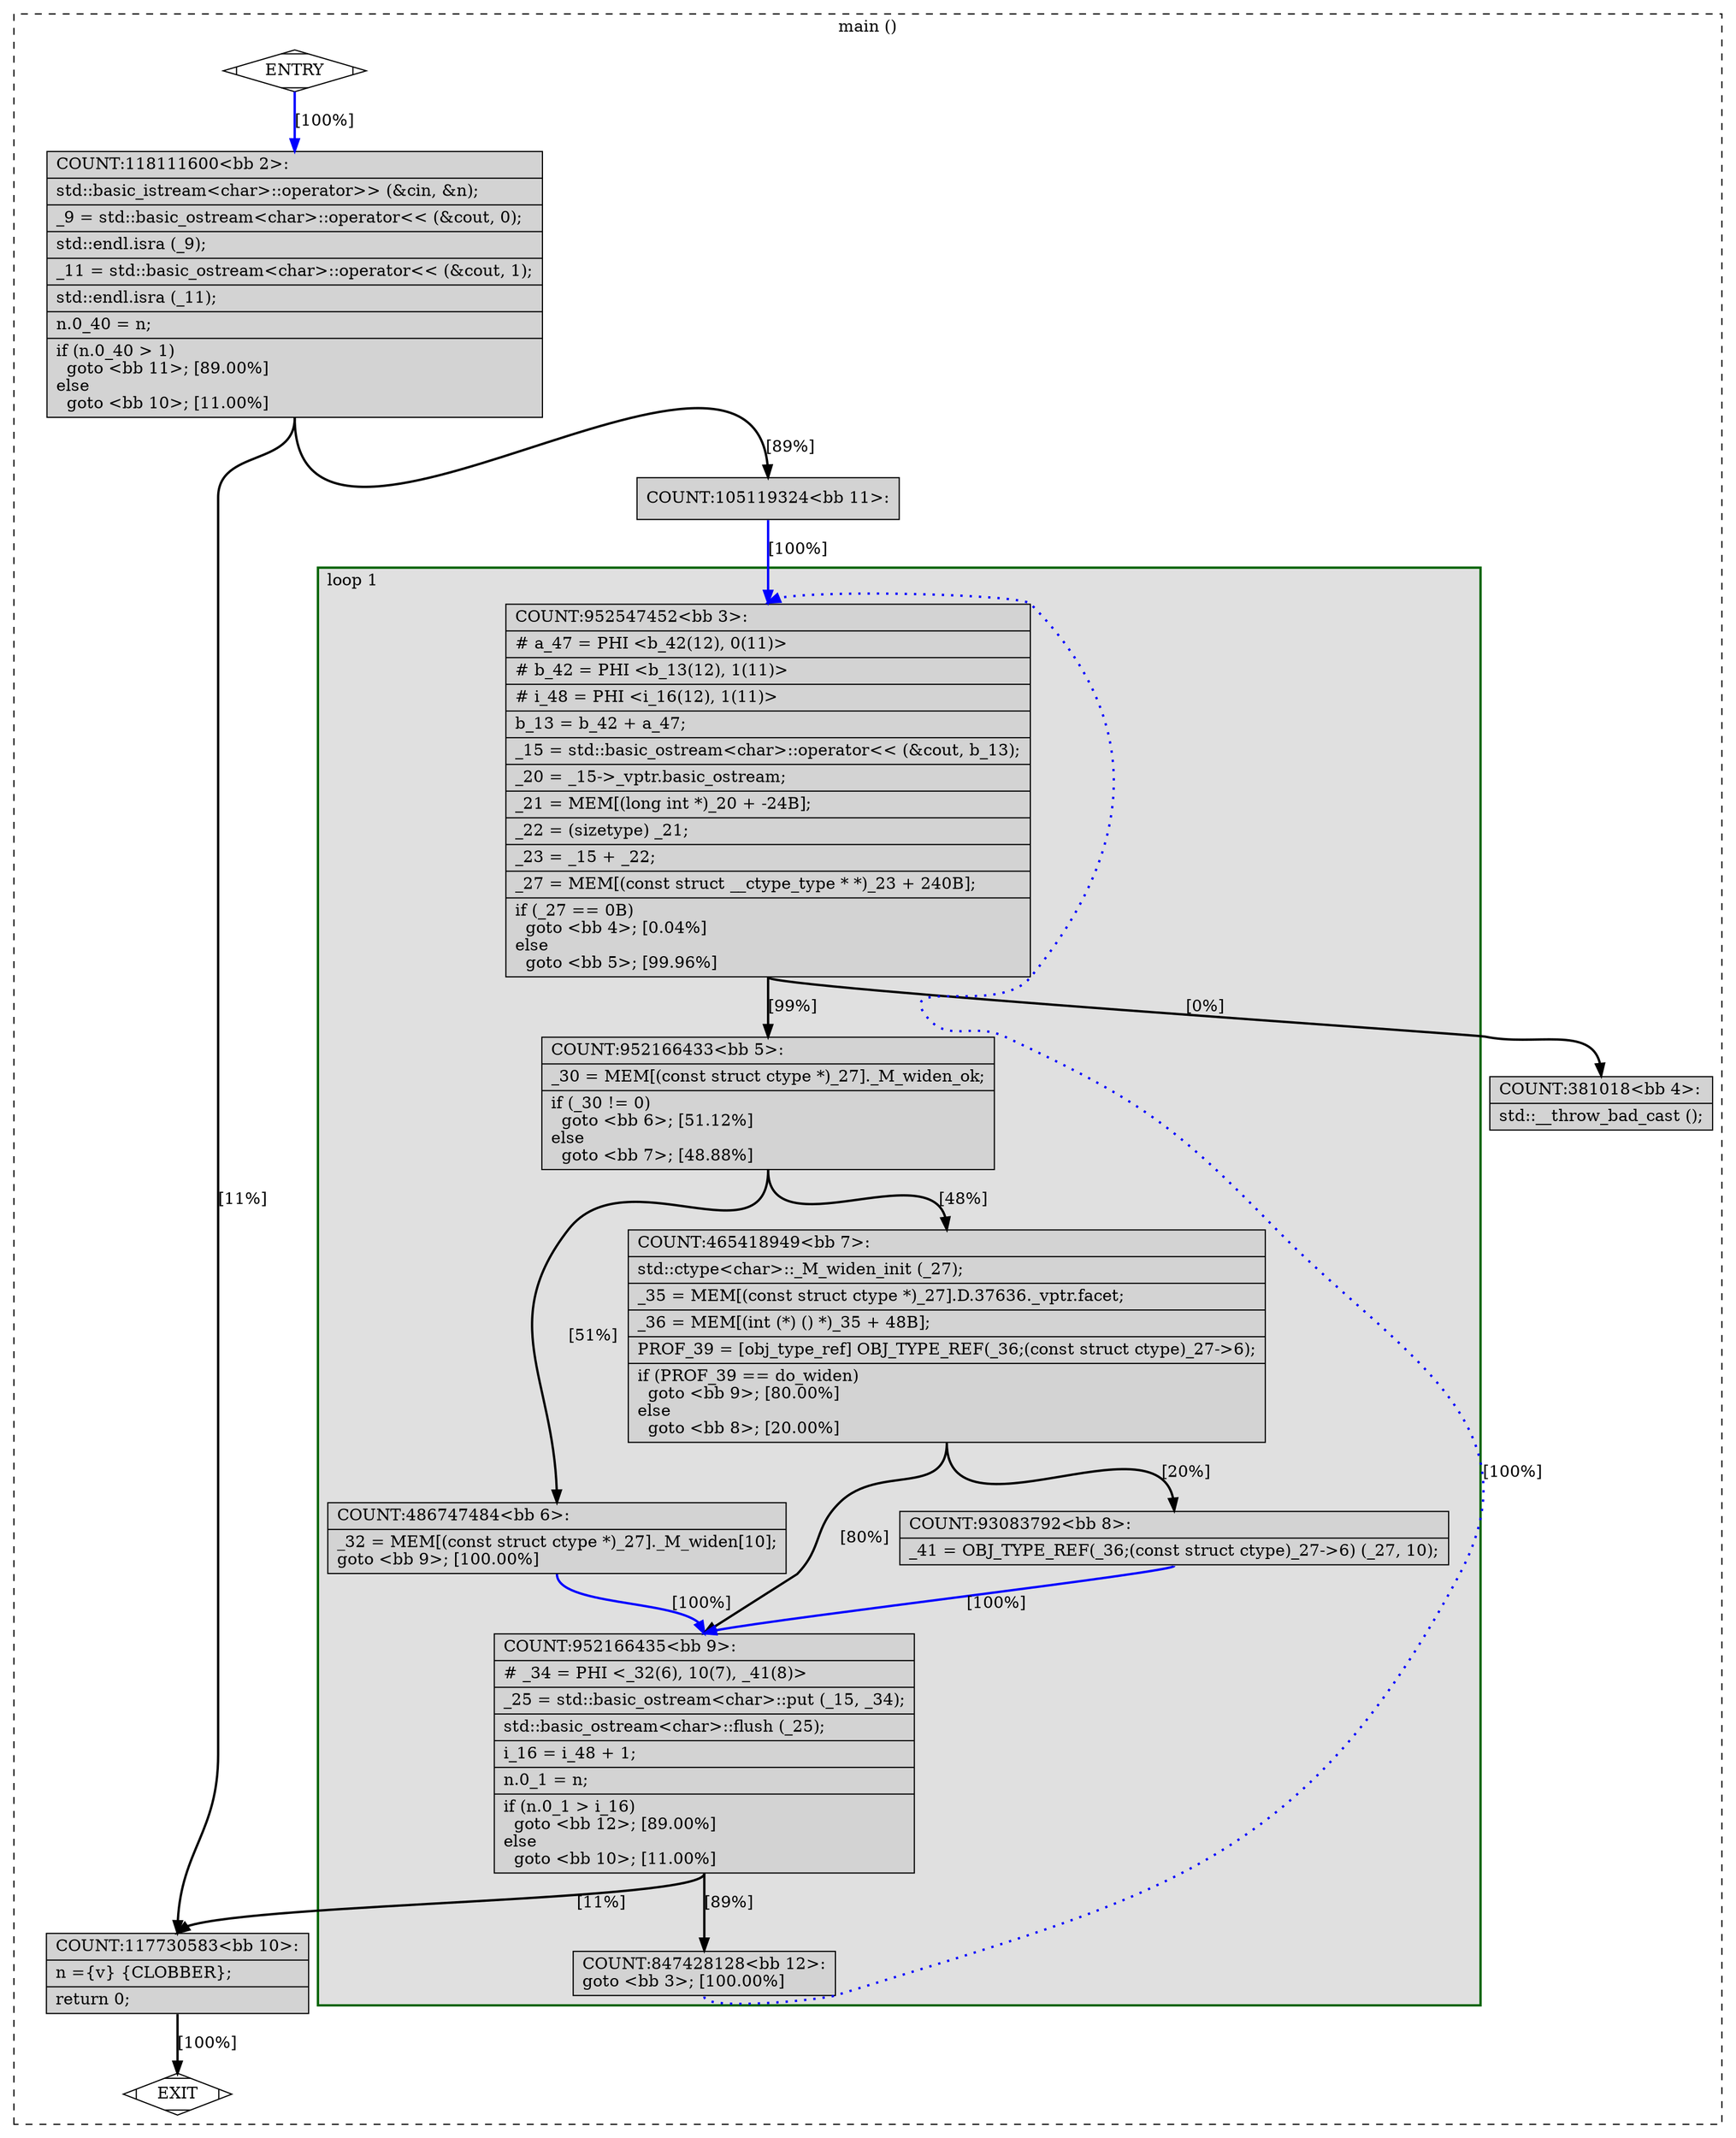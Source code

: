 digraph "cfg_analysis/O2/fibonacci_O2-Fibonacci.cpp.148t.sccp" {
overlap=false;
subgraph "cluster_main" {
	style="dashed";
	color="black";
	label="main ()";
	subgraph cluster_1808_1 {
	style="filled";
	color="darkgreen";
	fillcolor="grey88";
	label="loop 1";
	labeljust=l;
	penwidth=2;
	fn_1808_basic_block_3 [shape=record,style=filled,fillcolor=lightgrey,label="{COUNT:952547452\<bb\ 3\>:\l\
|#\ a_47\ =\ PHI\ \<b_42(12),\ 0(11)\>\l\
|#\ b_42\ =\ PHI\ \<b_13(12),\ 1(11)\>\l\
|#\ i_48\ =\ PHI\ \<i_16(12),\ 1(11)\>\l\
|b_13\ =\ b_42\ +\ a_47;\l\
|_15\ =\ std::basic_ostream\<char\>::operator\<\<\ (&cout,\ b_13);\l\
|_20\ =\ _15-\>_vptr.basic_ostream;\l\
|_21\ =\ MEM[(long\ int\ *)_20\ +\ -24B];\l\
|_22\ =\ (sizetype)\ _21;\l\
|_23\ =\ _15\ +\ _22;\l\
|_27\ =\ MEM[(const\ struct\ __ctype_type\ *\ *)_23\ +\ 240B];\l\
|if\ (_27\ ==\ 0B)\l\
\ \ goto\ \<bb\ 4\>;\ [0.04%]\l\
else\l\
\ \ goto\ \<bb\ 5\>;\ [99.96%]\l\
}"];

	fn_1808_basic_block_5 [shape=record,style=filled,fillcolor=lightgrey,label="{COUNT:952166433\<bb\ 5\>:\l\
|_30\ =\ MEM[(const\ struct\ ctype\ *)_27]._M_widen_ok;\l\
|if\ (_30\ !=\ 0)\l\
\ \ goto\ \<bb\ 6\>;\ [51.12%]\l\
else\l\
\ \ goto\ \<bb\ 7\>;\ [48.88%]\l\
}"];

	fn_1808_basic_block_6 [shape=record,style=filled,fillcolor=lightgrey,label="{COUNT:486747484\<bb\ 6\>:\l\
|_32\ =\ MEM[(const\ struct\ ctype\ *)_27]._M_widen[10];\l\
goto\ \<bb\ 9\>;\ [100.00%]\l\
}"];

	fn_1808_basic_block_7 [shape=record,style=filled,fillcolor=lightgrey,label="{COUNT:465418949\<bb\ 7\>:\l\
|std::ctype\<char\>::_M_widen_init\ (_27);\l\
|_35\ =\ MEM[(const\ struct\ ctype\ *)_27].D.37636._vptr.facet;\l\
|_36\ =\ MEM[(int\ (*)\ ()\ *)_35\ +\ 48B];\l\
|PROF_39\ =\ [obj_type_ref]\ OBJ_TYPE_REF(_36;(const\ struct\ ctype)_27-\>6);\l\
|if\ (PROF_39\ ==\ do_widen)\l\
\ \ goto\ \<bb\ 9\>;\ [80.00%]\l\
else\l\
\ \ goto\ \<bb\ 8\>;\ [20.00%]\l\
}"];

	fn_1808_basic_block_9 [shape=record,style=filled,fillcolor=lightgrey,label="{COUNT:952166435\<bb\ 9\>:\l\
|#\ _34\ =\ PHI\ \<_32(6),\ 10(7),\ _41(8)\>\l\
|_25\ =\ std::basic_ostream\<char\>::put\ (_15,\ _34);\l\
|std::basic_ostream\<char\>::flush\ (_25);\l\
|i_16\ =\ i_48\ +\ 1;\l\
|n.0_1\ =\ n;\l\
|if\ (n.0_1\ \>\ i_16)\l\
\ \ goto\ \<bb\ 12\>;\ [89.00%]\l\
else\l\
\ \ goto\ \<bb\ 10\>;\ [11.00%]\l\
}"];

	fn_1808_basic_block_8 [shape=record,style=filled,fillcolor=lightgrey,label="{COUNT:93083792\<bb\ 8\>:\l\
|_41\ =\ OBJ_TYPE_REF(_36;(const\ struct\ ctype)_27-\>6)\ (_27,\ 10);\l\
}"];

	fn_1808_basic_block_12 [shape=record,style=filled,fillcolor=lightgrey,label="{COUNT:847428128\<bb\ 12\>:\l\
goto\ \<bb\ 3\>;\ [100.00%]\l\
}"];

	}
	fn_1808_basic_block_0 [shape=Mdiamond,style=filled,fillcolor=white,label="ENTRY"];

	fn_1808_basic_block_1 [shape=Mdiamond,style=filled,fillcolor=white,label="EXIT"];

	fn_1808_basic_block_2 [shape=record,style=filled,fillcolor=lightgrey,label="{COUNT:118111600\<bb\ 2\>:\l\
|std::basic_istream\<char\>::operator\>\>\ (&cin,\ &n);\l\
|_9\ =\ std::basic_ostream\<char\>::operator\<\<\ (&cout,\ 0);\l\
|std::endl.isra\ (_9);\l\
|_11\ =\ std::basic_ostream\<char\>::operator\<\<\ (&cout,\ 1);\l\
|std::endl.isra\ (_11);\l\
|n.0_40\ =\ n;\l\
|if\ (n.0_40\ \>\ 1)\l\
\ \ goto\ \<bb\ 11\>;\ [89.00%]\l\
else\l\
\ \ goto\ \<bb\ 10\>;\ [11.00%]\l\
}"];

	fn_1808_basic_block_11 [shape=record,style=filled,fillcolor=lightgrey,label="{COUNT:105119324\<bb\ 11\>:\l\
}"];

	fn_1808_basic_block_4 [shape=record,style=filled,fillcolor=lightgrey,label="{COUNT:381018\<bb\ 4\>:\l\
|std::__throw_bad_cast\ ();\l\
}"];

	fn_1808_basic_block_10 [shape=record,style=filled,fillcolor=lightgrey,label="{COUNT:117730583\<bb\ 10\>:\l\
|n\ =\{v\}\ \{CLOBBER\};\l\
|return\ 0;\l\
}"];

	fn_1808_basic_block_0:s -> fn_1808_basic_block_2:n [style="solid,bold",color=blue,weight=100,constraint=true,label="[100%]"];
	fn_1808_basic_block_2:s -> fn_1808_basic_block_11:n [style="solid,bold",color=black,weight=10,constraint=true,label="[89%]"];
	fn_1808_basic_block_2:s -> fn_1808_basic_block_10:n [style="solid,bold",color=black,weight=10,constraint=true,label="[11%]"];
	fn_1808_basic_block_11:s -> fn_1808_basic_block_3:n [style="solid,bold",color=blue,weight=100,constraint=true,label="[100%]"];
	fn_1808_basic_block_3:s -> fn_1808_basic_block_4:n [style="solid,bold",color=black,weight=10,constraint=true,label="[0%]"];
	fn_1808_basic_block_3:s -> fn_1808_basic_block_5:n [style="solid,bold",color=black,weight=10,constraint=true,label="[99%]"];
	fn_1808_basic_block_5:s -> fn_1808_basic_block_6:n [style="solid,bold",color=black,weight=10,constraint=true,label="[51%]"];
	fn_1808_basic_block_5:s -> fn_1808_basic_block_7:n [style="solid,bold",color=black,weight=10,constraint=true,label="[48%]"];
	fn_1808_basic_block_6:s -> fn_1808_basic_block_9:n [style="solid,bold",color=blue,weight=100,constraint=true,label="[100%]"];
	fn_1808_basic_block_7:s -> fn_1808_basic_block_9:n [style="solid,bold",color=black,weight=10,constraint=true,label="[80%]"];
	fn_1808_basic_block_7:s -> fn_1808_basic_block_8:n [style="solid,bold",color=black,weight=10,constraint=true,label="[20%]"];
	fn_1808_basic_block_8:s -> fn_1808_basic_block_9:n [style="solid,bold",color=blue,weight=100,constraint=true,label="[100%]"];
	fn_1808_basic_block_9:s -> fn_1808_basic_block_12:n [style="solid,bold",color=black,weight=10,constraint=true,label="[89%]"];
	fn_1808_basic_block_9:s -> fn_1808_basic_block_10:n [style="solid,bold",color=black,weight=10,constraint=true,label="[11%]"];
	fn_1808_basic_block_12:s -> fn_1808_basic_block_3:n [style="dotted,bold",color=blue,weight=10,constraint=false,label="[100%]"];
	fn_1808_basic_block_10:s -> fn_1808_basic_block_1:n [style="solid,bold",color=black,weight=10,constraint=true,label="[100%]"];
	fn_1808_basic_block_0:s -> fn_1808_basic_block_1:n [style="invis",constraint=true];
}
}

